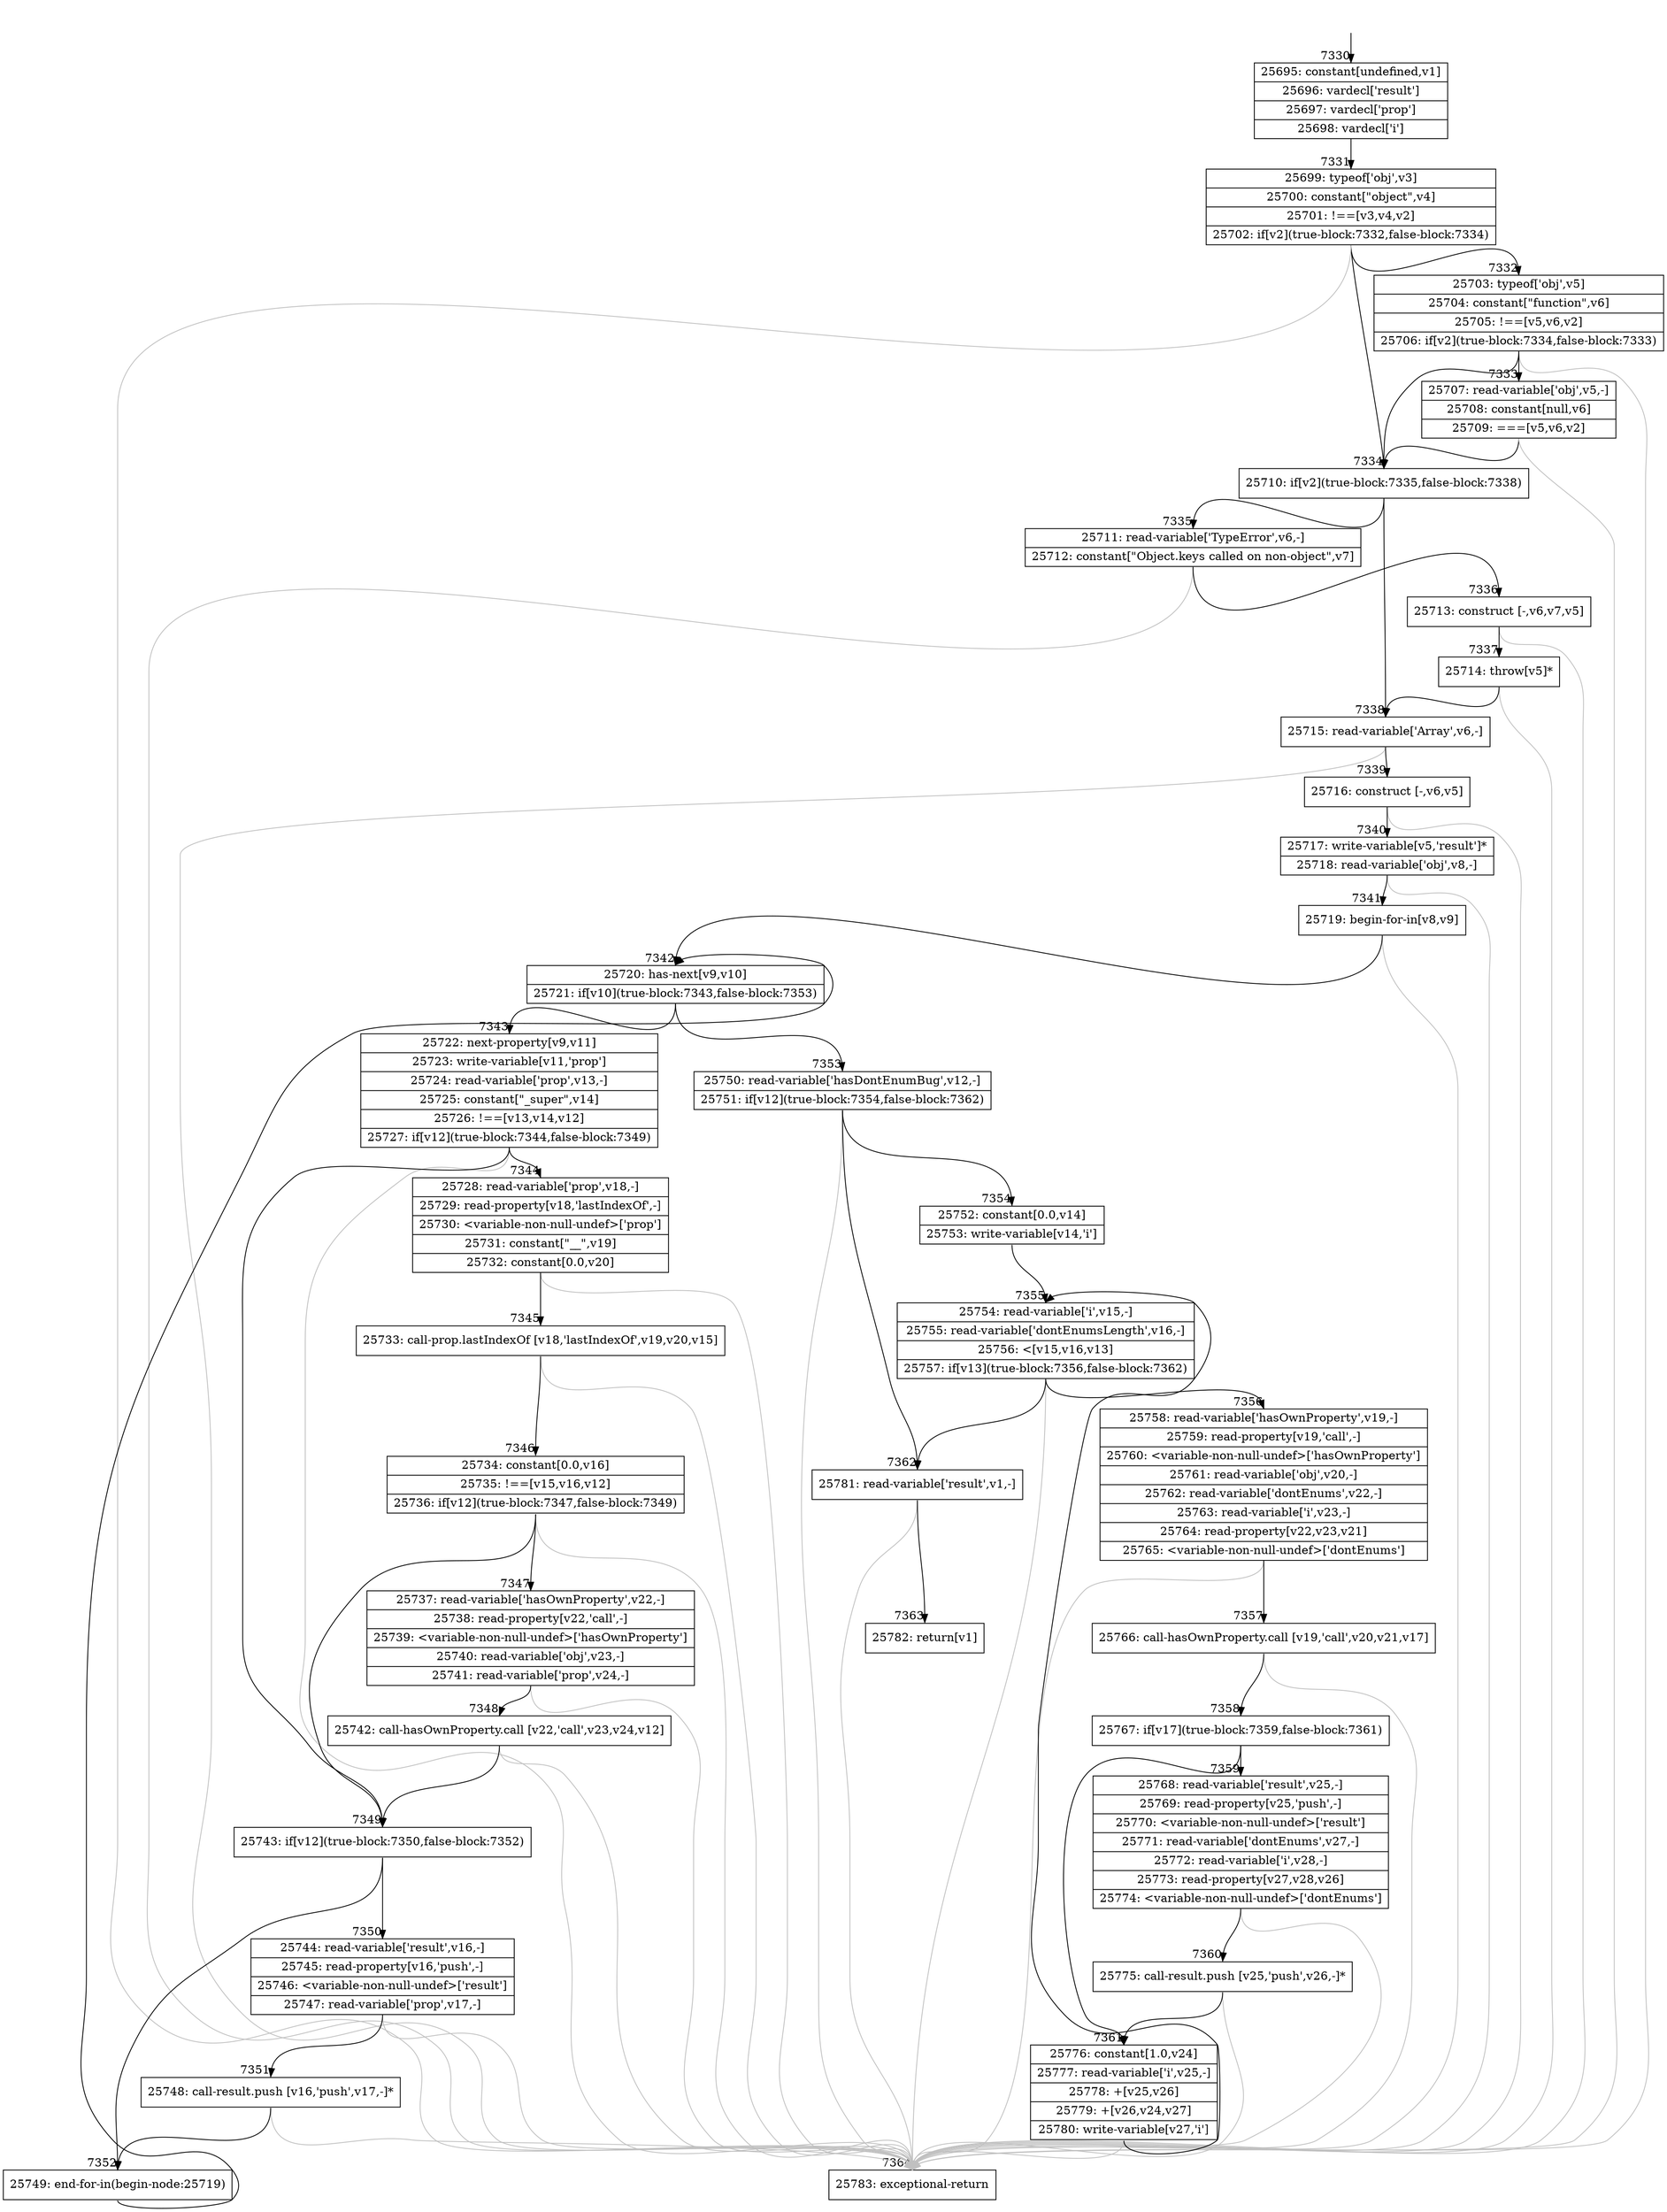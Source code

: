 digraph {
rankdir="TD"
BB_entry612[shape=none,label=""];
BB_entry612 -> BB7330 [tailport=s, headport=n, headlabel="    7330"]
BB7330 [shape=record label="{25695: constant[undefined,v1]|25696: vardecl['result']|25697: vardecl['prop']|25698: vardecl['i']}" ] 
BB7330 -> BB7331 [tailport=s, headport=n, headlabel="      7331"]
BB7331 [shape=record label="{25699: typeof['obj',v3]|25700: constant[\"object\",v4]|25701: !==[v3,v4,v2]|25702: if[v2](true-block:7332,false-block:7334)}" ] 
BB7331 -> BB7334 [tailport=s, headport=n, headlabel="      7334"]
BB7331 -> BB7332 [tailport=s, headport=n, headlabel="      7332"]
BB7331 -> BB7364 [tailport=s, headport=n, color=gray, headlabel="      7364"]
BB7332 [shape=record label="{25703: typeof['obj',v5]|25704: constant[\"function\",v6]|25705: !==[v5,v6,v2]|25706: if[v2](true-block:7334,false-block:7333)}" ] 
BB7332 -> BB7334 [tailport=s, headport=n]
BB7332 -> BB7333 [tailport=s, headport=n, headlabel="      7333"]
BB7332 -> BB7364 [tailport=s, headport=n, color=gray]
BB7333 [shape=record label="{25707: read-variable['obj',v5,-]|25708: constant[null,v6]|25709: ===[v5,v6,v2]}" ] 
BB7333 -> BB7334 [tailport=s, headport=n]
BB7333 -> BB7364 [tailport=s, headport=n, color=gray]
BB7334 [shape=record label="{25710: if[v2](true-block:7335,false-block:7338)}" ] 
BB7334 -> BB7335 [tailport=s, headport=n, headlabel="      7335"]
BB7334 -> BB7338 [tailport=s, headport=n, headlabel="      7338"]
BB7335 [shape=record label="{25711: read-variable['TypeError',v6,-]|25712: constant[\"Object.keys called on non-object\",v7]}" ] 
BB7335 -> BB7336 [tailport=s, headport=n, headlabel="      7336"]
BB7335 -> BB7364 [tailport=s, headport=n, color=gray]
BB7336 [shape=record label="{25713: construct [-,v6,v7,v5]}" ] 
BB7336 -> BB7337 [tailport=s, headport=n, headlabel="      7337"]
BB7336 -> BB7364 [tailport=s, headport=n, color=gray]
BB7337 [shape=record label="{25714: throw[v5]*}" ] 
BB7337 -> BB7338 [tailport=s, headport=n]
BB7337 -> BB7364 [tailport=s, headport=n, color=gray]
BB7338 [shape=record label="{25715: read-variable['Array',v6,-]}" ] 
BB7338 -> BB7339 [tailport=s, headport=n, headlabel="      7339"]
BB7338 -> BB7364 [tailport=s, headport=n, color=gray]
BB7339 [shape=record label="{25716: construct [-,v6,v5]}" ] 
BB7339 -> BB7340 [tailport=s, headport=n, headlabel="      7340"]
BB7339 -> BB7364 [tailport=s, headport=n, color=gray]
BB7340 [shape=record label="{25717: write-variable[v5,'result']*|25718: read-variable['obj',v8,-]}" ] 
BB7340 -> BB7341 [tailport=s, headport=n, headlabel="      7341"]
BB7340 -> BB7364 [tailport=s, headport=n, color=gray]
BB7341 [shape=record label="{25719: begin-for-in[v8,v9]}" ] 
BB7341 -> BB7342 [tailport=s, headport=n, headlabel="      7342"]
BB7341 -> BB7364 [tailport=s, headport=n, color=gray]
BB7342 [shape=record label="{25720: has-next[v9,v10]|25721: if[v10](true-block:7343,false-block:7353)}" ] 
BB7342 -> BB7343 [tailport=s, headport=n, headlabel="      7343"]
BB7342 -> BB7353 [tailport=s, headport=n, headlabel="      7353"]
BB7343 [shape=record label="{25722: next-property[v9,v11]|25723: write-variable[v11,'prop']|25724: read-variable['prop',v13,-]|25725: constant[\"_super\",v14]|25726: !==[v13,v14,v12]|25727: if[v12](true-block:7344,false-block:7349)}" ] 
BB7343 -> BB7349 [tailport=s, headport=n, headlabel="      7349"]
BB7343 -> BB7344 [tailport=s, headport=n, headlabel="      7344"]
BB7343 -> BB7364 [tailport=s, headport=n, color=gray]
BB7344 [shape=record label="{25728: read-variable['prop',v18,-]|25729: read-property[v18,'lastIndexOf',-]|25730: \<variable-non-null-undef\>['prop']|25731: constant[\"__\",v19]|25732: constant[0.0,v20]}" ] 
BB7344 -> BB7345 [tailport=s, headport=n, headlabel="      7345"]
BB7344 -> BB7364 [tailport=s, headport=n, color=gray]
BB7345 [shape=record label="{25733: call-prop.lastIndexOf [v18,'lastIndexOf',v19,v20,v15]}" ] 
BB7345 -> BB7346 [tailport=s, headport=n, headlabel="      7346"]
BB7345 -> BB7364 [tailport=s, headport=n, color=gray]
BB7346 [shape=record label="{25734: constant[0.0,v16]|25735: !==[v15,v16,v12]|25736: if[v12](true-block:7347,false-block:7349)}" ] 
BB7346 -> BB7349 [tailport=s, headport=n]
BB7346 -> BB7347 [tailport=s, headport=n, headlabel="      7347"]
BB7346 -> BB7364 [tailport=s, headport=n, color=gray]
BB7347 [shape=record label="{25737: read-variable['hasOwnProperty',v22,-]|25738: read-property[v22,'call',-]|25739: \<variable-non-null-undef\>['hasOwnProperty']|25740: read-variable['obj',v23,-]|25741: read-variable['prop',v24,-]}" ] 
BB7347 -> BB7348 [tailport=s, headport=n, headlabel="      7348"]
BB7347 -> BB7364 [tailport=s, headport=n, color=gray]
BB7348 [shape=record label="{25742: call-hasOwnProperty.call [v22,'call',v23,v24,v12]}" ] 
BB7348 -> BB7349 [tailport=s, headport=n]
BB7348 -> BB7364 [tailport=s, headport=n, color=gray]
BB7349 [shape=record label="{25743: if[v12](true-block:7350,false-block:7352)}" ] 
BB7349 -> BB7350 [tailport=s, headport=n, headlabel="      7350"]
BB7349 -> BB7352 [tailport=s, headport=n, headlabel="      7352"]
BB7350 [shape=record label="{25744: read-variable['result',v16,-]|25745: read-property[v16,'push',-]|25746: \<variable-non-null-undef\>['result']|25747: read-variable['prop',v17,-]}" ] 
BB7350 -> BB7351 [tailport=s, headport=n, headlabel="      7351"]
BB7350 -> BB7364 [tailport=s, headport=n, color=gray]
BB7351 [shape=record label="{25748: call-result.push [v16,'push',v17,-]*}" ] 
BB7351 -> BB7352 [tailport=s, headport=n]
BB7351 -> BB7364 [tailport=s, headport=n, color=gray]
BB7352 [shape=record label="{25749: end-for-in(begin-node:25719)}" ] 
BB7352 -> BB7342 [tailport=s, headport=n]
BB7353 [shape=record label="{25750: read-variable['hasDontEnumBug',v12,-]|25751: if[v12](true-block:7354,false-block:7362)}" ] 
BB7353 -> BB7354 [tailport=s, headport=n, headlabel="      7354"]
BB7353 -> BB7362 [tailport=s, headport=n, headlabel="      7362"]
BB7353 -> BB7364 [tailport=s, headport=n, color=gray]
BB7354 [shape=record label="{25752: constant[0.0,v14]|25753: write-variable[v14,'i']}" ] 
BB7354 -> BB7355 [tailport=s, headport=n, headlabel="      7355"]
BB7355 [shape=record label="{25754: read-variable['i',v15,-]|25755: read-variable['dontEnumsLength',v16,-]|25756: \<[v15,v16,v13]|25757: if[v13](true-block:7356,false-block:7362)}" ] 
BB7355 -> BB7356 [tailport=s, headport=n, headlabel="      7356"]
BB7355 -> BB7362 [tailport=s, headport=n]
BB7355 -> BB7364 [tailport=s, headport=n, color=gray]
BB7356 [shape=record label="{25758: read-variable['hasOwnProperty',v19,-]|25759: read-property[v19,'call',-]|25760: \<variable-non-null-undef\>['hasOwnProperty']|25761: read-variable['obj',v20,-]|25762: read-variable['dontEnums',v22,-]|25763: read-variable['i',v23,-]|25764: read-property[v22,v23,v21]|25765: \<variable-non-null-undef\>['dontEnums']}" ] 
BB7356 -> BB7357 [tailport=s, headport=n, headlabel="      7357"]
BB7356 -> BB7364 [tailport=s, headport=n, color=gray]
BB7357 [shape=record label="{25766: call-hasOwnProperty.call [v19,'call',v20,v21,v17]}" ] 
BB7357 -> BB7358 [tailport=s, headport=n, headlabel="      7358"]
BB7357 -> BB7364 [tailport=s, headport=n, color=gray]
BB7358 [shape=record label="{25767: if[v17](true-block:7359,false-block:7361)}" ] 
BB7358 -> BB7359 [tailport=s, headport=n, headlabel="      7359"]
BB7358 -> BB7361 [tailport=s, headport=n, headlabel="      7361"]
BB7359 [shape=record label="{25768: read-variable['result',v25,-]|25769: read-property[v25,'push',-]|25770: \<variable-non-null-undef\>['result']|25771: read-variable['dontEnums',v27,-]|25772: read-variable['i',v28,-]|25773: read-property[v27,v28,v26]|25774: \<variable-non-null-undef\>['dontEnums']}" ] 
BB7359 -> BB7360 [tailport=s, headport=n, headlabel="      7360"]
BB7359 -> BB7364 [tailport=s, headport=n, color=gray]
BB7360 [shape=record label="{25775: call-result.push [v25,'push',v26,-]*}" ] 
BB7360 -> BB7361 [tailport=s, headport=n]
BB7360 -> BB7364 [tailport=s, headport=n, color=gray]
BB7361 [shape=record label="{25776: constant[1.0,v24]|25777: read-variable['i',v25,-]|25778: +[v25,v26]|25779: +[v26,v24,v27]|25780: write-variable[v27,'i']}" ] 
BB7361 -> BB7355 [tailport=s, headport=n]
BB7361 -> BB7364 [tailport=s, headport=n, color=gray]
BB7362 [shape=record label="{25781: read-variable['result',v1,-]}" ] 
BB7362 -> BB7363 [tailport=s, headport=n, headlabel="      7363"]
BB7362 -> BB7364 [tailport=s, headport=n, color=gray]
BB7363 [shape=record label="{25782: return[v1]}" ] 
BB7364 [shape=record label="{25783: exceptional-return}" ] 
//#$~ 13629
}
